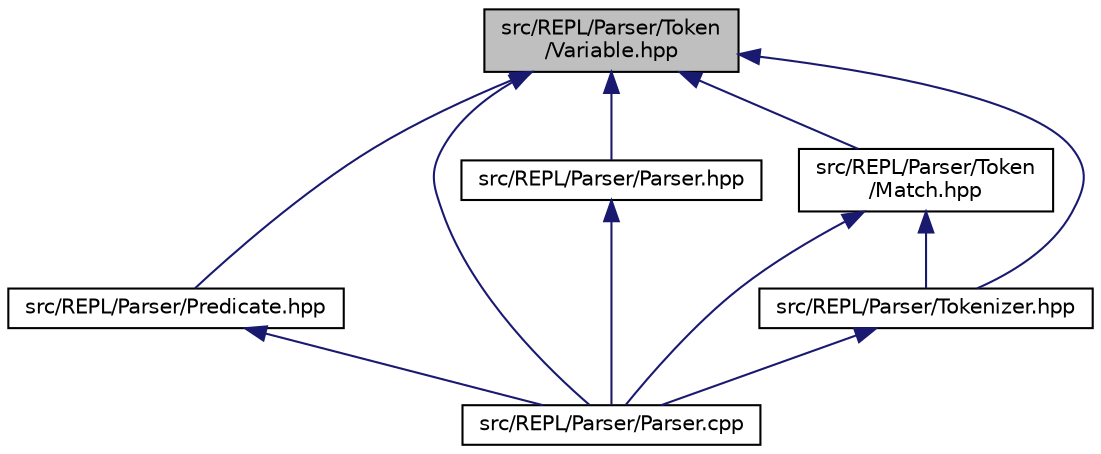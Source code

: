 digraph "src/REPL/Parser/Token/Variable.hpp"
{
  edge [fontname="Helvetica",fontsize="10",labelfontname="Helvetica",labelfontsize="10"];
  node [fontname="Helvetica",fontsize="10",shape=record];
  Node6 [label="src/REPL/Parser/Token\l/Variable.hpp",height=0.2,width=0.4,color="black", fillcolor="grey75", style="filled", fontcolor="black"];
  Node6 -> Node7 [dir="back",color="midnightblue",fontsize="10",style="solid"];
  Node7 [label="src/REPL/Parser/Predicate.hpp",height=0.2,width=0.4,color="black", fillcolor="white", style="filled",URL="$_predicate_8hpp.html"];
  Node7 -> Node8 [dir="back",color="midnightblue",fontsize="10",style="solid"];
  Node8 [label="src/REPL/Parser/Parser.cpp",height=0.2,width=0.4,color="black", fillcolor="white", style="filled",URL="$_parser_8cpp.html"];
  Node6 -> Node9 [dir="back",color="midnightblue",fontsize="10",style="solid"];
  Node9 [label="src/REPL/Parser/Parser.hpp",height=0.2,width=0.4,color="black", fillcolor="white", style="filled",URL="$_parser_8hpp.html"];
  Node9 -> Node8 [dir="back",color="midnightblue",fontsize="10",style="solid"];
  Node6 -> Node10 [dir="back",color="midnightblue",fontsize="10",style="solid"];
  Node10 [label="src/REPL/Parser/Token\l/Match.hpp",height=0.2,width=0.4,color="black", fillcolor="white", style="filled",URL="$_parser_2_token_2_match_8hpp.html"];
  Node10 -> Node11 [dir="back",color="midnightblue",fontsize="10",style="solid"];
  Node11 [label="src/REPL/Parser/Tokenizer.hpp",height=0.2,width=0.4,color="black", fillcolor="white", style="filled",URL="$_tokenizer_8hpp.html"];
  Node11 -> Node8 [dir="back",color="midnightblue",fontsize="10",style="solid"];
  Node10 -> Node8 [dir="back",color="midnightblue",fontsize="10",style="solid"];
  Node6 -> Node11 [dir="back",color="midnightblue",fontsize="10",style="solid"];
  Node6 -> Node8 [dir="back",color="midnightblue",fontsize="10",style="solid"];
}
